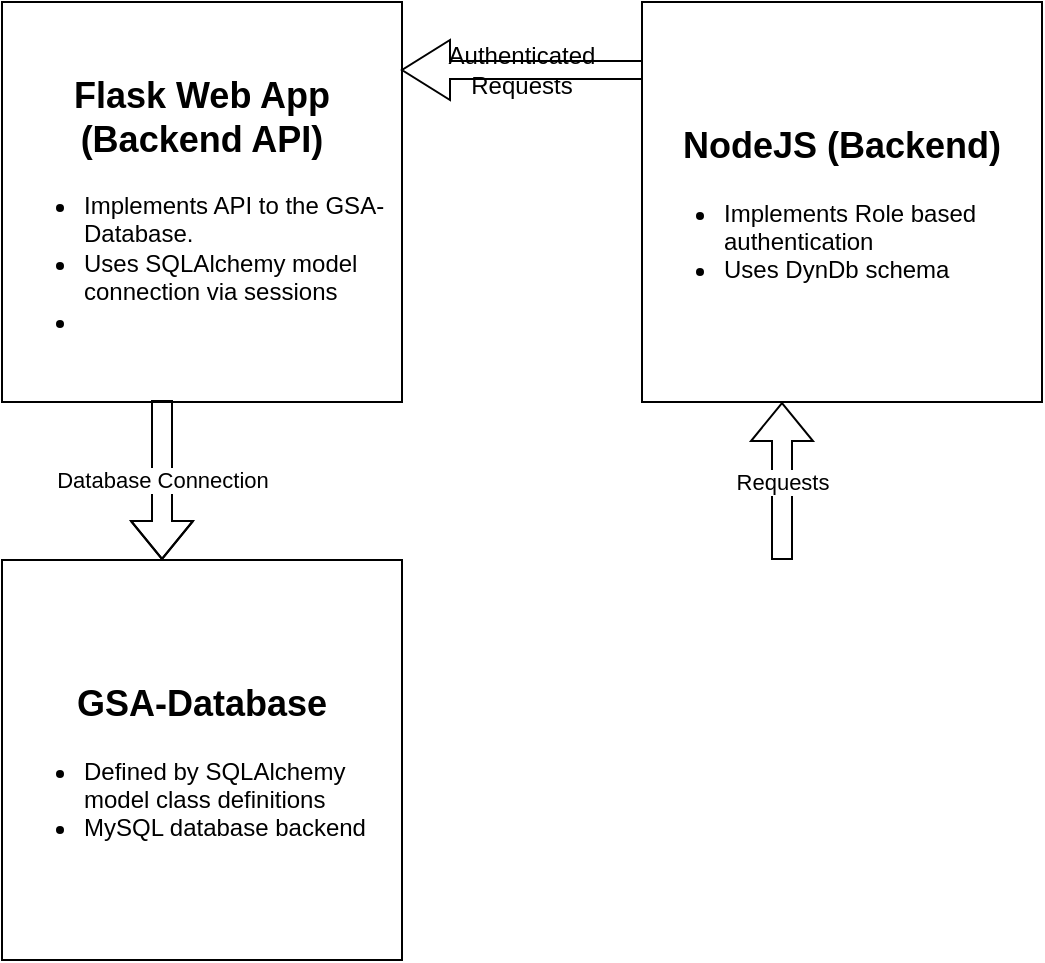 <mxfile version="20.3.0" type="github">
  <diagram id="Z5fxFt_62ZHdNjmFhS7M" name="Page-1">
    <mxGraphModel dx="775" dy="1088" grid="1" gridSize="10" guides="1" tooltips="1" connect="1" arrows="1" fold="1" page="1" pageScale="1" pageWidth="850" pageHeight="1100" math="0" shadow="0">
      <root>
        <mxCell id="0" />
        <mxCell id="1" parent="0" />
        <mxCell id="j-eddlSZOhNs34BTW-va-1" value="&lt;h2&gt;Flask Web App (Backend API)&lt;br&gt;&lt;/h2&gt;&lt;div align=&quot;left&quot;&gt;&lt;ul&gt;&lt;li&gt;Implements API to the GSA-Database.&lt;/li&gt;&lt;li&gt;Uses SQLAlchemy model connection via sessions&lt;br&gt;&lt;/li&gt;&lt;li&gt;&lt;br&gt;&lt;/li&gt;&lt;/ul&gt;&lt;/div&gt;" style="whiteSpace=wrap;html=1;aspect=fixed;" vertex="1" parent="1">
          <mxGeometry x="80" y="81" width="200" height="200" as="geometry" />
        </mxCell>
        <mxCell id="j-eddlSZOhNs34BTW-va-3" value="&lt;h2&gt;GSA-Database&lt;br&gt;&lt;/h2&gt;&lt;div align=&quot;left&quot;&gt;&lt;ul&gt;&lt;li&gt;Defined by SQLAlchemy model class definitions&lt;/li&gt;&lt;li&gt;MySQL database backend&lt;br&gt;&lt;/li&gt;&lt;/ul&gt;&lt;/div&gt;" style="whiteSpace=wrap;html=1;aspect=fixed;" vertex="1" parent="1">
          <mxGeometry x="80" y="360" width="200" height="200" as="geometry" />
        </mxCell>
        <mxCell id="j-eddlSZOhNs34BTW-va-4" value="&lt;h2&gt;NodeJS (Backend)&lt;/h2&gt;&lt;div align=&quot;left&quot;&gt;&lt;ul&gt;&lt;li&gt;Implements Role based authentication&lt;/li&gt;&lt;li&gt;Uses DynDb schema&lt;br&gt;&lt;/li&gt;&lt;/ul&gt;&lt;/div&gt;" style="whiteSpace=wrap;html=1;aspect=fixed;" vertex="1" parent="1">
          <mxGeometry x="400" y="81" width="200" height="200" as="geometry" />
        </mxCell>
        <mxCell id="j-eddlSZOhNs34BTW-va-5" value="Requests" style="shape=flexArrow;endArrow=classic;html=1;rounded=0;" edge="1" parent="1">
          <mxGeometry width="50" height="50" relative="1" as="geometry">
            <mxPoint x="470" y="360" as="sourcePoint" />
            <mxPoint x="470" y="281" as="targetPoint" />
          </mxGeometry>
        </mxCell>
        <mxCell id="j-eddlSZOhNs34BTW-va-6" value="&lt;div&gt;Authenticated Requests&lt;/div&gt;" style="shape=singleArrow;direction=west;whiteSpace=wrap;html=1;" vertex="1" parent="1">
          <mxGeometry x="280" y="100" width="120" height="30" as="geometry" />
        </mxCell>
        <mxCell id="j-eddlSZOhNs34BTW-va-7" value="&lt;div&gt;Database Connection&lt;/div&gt;" style="shape=flexArrow;endArrow=classic;html=1;rounded=0;" edge="1" parent="1">
          <mxGeometry width="50" height="50" relative="1" as="geometry">
            <mxPoint x="160" y="280" as="sourcePoint" />
            <mxPoint x="160" y="360" as="targetPoint" />
            <Array as="points">
              <mxPoint x="160" y="311" />
            </Array>
          </mxGeometry>
        </mxCell>
      </root>
    </mxGraphModel>
  </diagram>
</mxfile>
